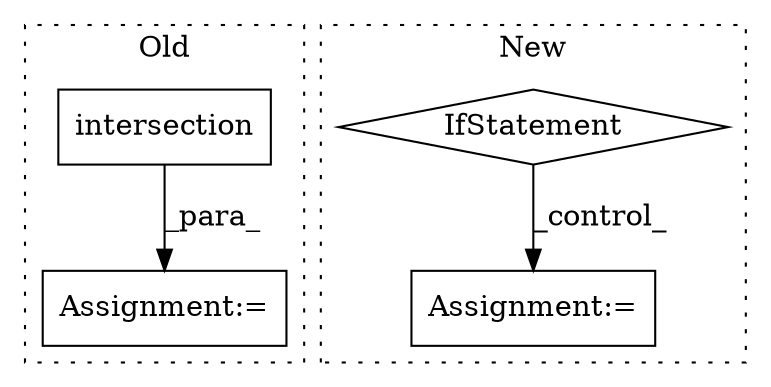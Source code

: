 digraph G {
subgraph cluster0 {
1 [label="intersection" a="32" s="1748,1768" l="13,1" shape="box"];
3 [label="Assignment:=" a="7" s="1712" l="1" shape="box"];
label = "Old";
style="dotted";
}
subgraph cluster1 {
2 [label="IfStatement" a="25" s="1137,1169" l="4,2" shape="diamond"];
4 [label="Assignment:=" a="7" s="1545" l="1" shape="box"];
label = "New";
style="dotted";
}
1 -> 3 [label="_para_"];
2 -> 4 [label="_control_"];
}